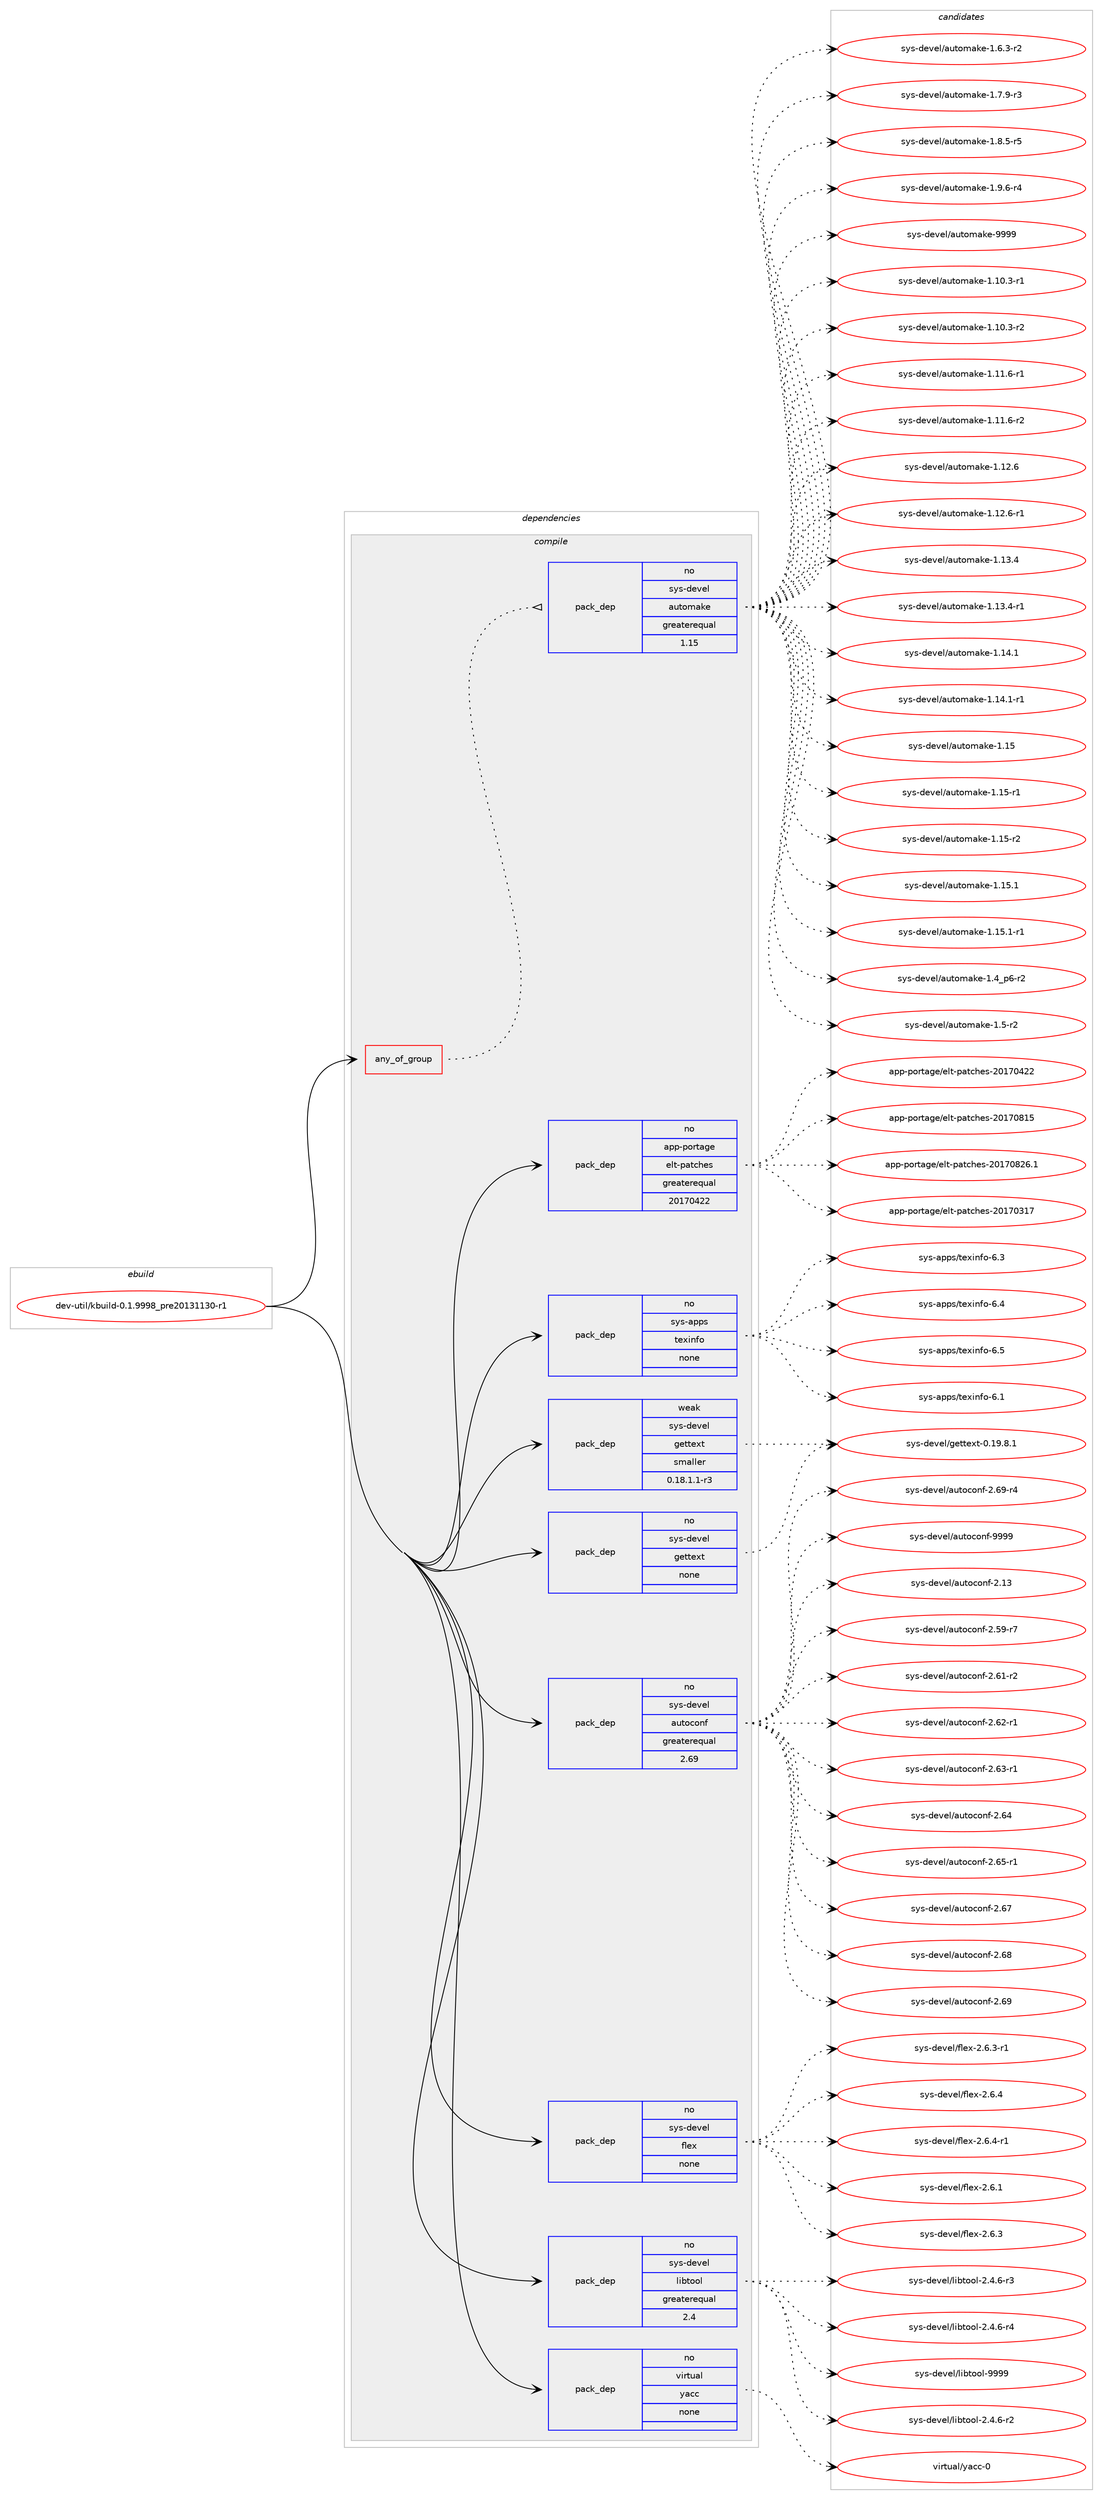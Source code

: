 digraph prolog {

# *************
# Graph options
# *************

newrank=true;
concentrate=true;
compound=true;
graph [rankdir=LR,fontname=Helvetica,fontsize=10,ranksep=1.5];#, ranksep=2.5, nodesep=0.2];
edge  [arrowhead=vee];
node  [fontname=Helvetica,fontsize=10];

# **********
# The ebuild
# **********

subgraph cluster_leftcol {
color=gray;
rank=same;
label=<<i>ebuild</i>>;
id [label="dev-util/kbuild-0.1.9998_pre20131130-r1", color=red, width=4, href="../dev-util/kbuild-0.1.9998_pre20131130-r1.svg"];
}

# ****************
# The dependencies
# ****************

subgraph cluster_midcol {
color=gray;
label=<<i>dependencies</i>>;
subgraph cluster_compile {
fillcolor="#eeeeee";
style=filled;
label=<<i>compile</i>>;
subgraph any4196 {
dependency286302 [label=<<TABLE BORDER="0" CELLBORDER="1" CELLSPACING="0" CELLPADDING="4"><TR><TD CELLPADDING="10">any_of_group</TD></TR></TABLE>>, shape=none, color=red];subgraph pack203746 {
dependency286303 [label=<<TABLE BORDER="0" CELLBORDER="1" CELLSPACING="0" CELLPADDING="4" WIDTH="220"><TR><TD ROWSPAN="6" CELLPADDING="30">pack_dep</TD></TR><TR><TD WIDTH="110">no</TD></TR><TR><TD>sys-devel</TD></TR><TR><TD>automake</TD></TR><TR><TD>greaterequal</TD></TR><TR><TD>1.15</TD></TR></TABLE>>, shape=none, color=blue];
}
dependency286302:e -> dependency286303:w [weight=20,style="dotted",arrowhead="oinv"];
}
id:e -> dependency286302:w [weight=20,style="solid",arrowhead="vee"];
subgraph pack203747 {
dependency286304 [label=<<TABLE BORDER="0" CELLBORDER="1" CELLSPACING="0" CELLPADDING="4" WIDTH="220"><TR><TD ROWSPAN="6" CELLPADDING="30">pack_dep</TD></TR><TR><TD WIDTH="110">no</TD></TR><TR><TD>app-portage</TD></TR><TR><TD>elt-patches</TD></TR><TR><TD>greaterequal</TD></TR><TR><TD>20170422</TD></TR></TABLE>>, shape=none, color=blue];
}
id:e -> dependency286304:w [weight=20,style="solid",arrowhead="vee"];
subgraph pack203748 {
dependency286305 [label=<<TABLE BORDER="0" CELLBORDER="1" CELLSPACING="0" CELLPADDING="4" WIDTH="220"><TR><TD ROWSPAN="6" CELLPADDING="30">pack_dep</TD></TR><TR><TD WIDTH="110">no</TD></TR><TR><TD>sys-apps</TD></TR><TR><TD>texinfo</TD></TR><TR><TD>none</TD></TR><TR><TD></TD></TR></TABLE>>, shape=none, color=blue];
}
id:e -> dependency286305:w [weight=20,style="solid",arrowhead="vee"];
subgraph pack203749 {
dependency286306 [label=<<TABLE BORDER="0" CELLBORDER="1" CELLSPACING="0" CELLPADDING="4" WIDTH="220"><TR><TD ROWSPAN="6" CELLPADDING="30">pack_dep</TD></TR><TR><TD WIDTH="110">no</TD></TR><TR><TD>sys-devel</TD></TR><TR><TD>autoconf</TD></TR><TR><TD>greaterequal</TD></TR><TR><TD>2.69</TD></TR></TABLE>>, shape=none, color=blue];
}
id:e -> dependency286306:w [weight=20,style="solid",arrowhead="vee"];
subgraph pack203750 {
dependency286307 [label=<<TABLE BORDER="0" CELLBORDER="1" CELLSPACING="0" CELLPADDING="4" WIDTH="220"><TR><TD ROWSPAN="6" CELLPADDING="30">pack_dep</TD></TR><TR><TD WIDTH="110">no</TD></TR><TR><TD>sys-devel</TD></TR><TR><TD>flex</TD></TR><TR><TD>none</TD></TR><TR><TD></TD></TR></TABLE>>, shape=none, color=blue];
}
id:e -> dependency286307:w [weight=20,style="solid",arrowhead="vee"];
subgraph pack203751 {
dependency286308 [label=<<TABLE BORDER="0" CELLBORDER="1" CELLSPACING="0" CELLPADDING="4" WIDTH="220"><TR><TD ROWSPAN="6" CELLPADDING="30">pack_dep</TD></TR><TR><TD WIDTH="110">no</TD></TR><TR><TD>sys-devel</TD></TR><TR><TD>gettext</TD></TR><TR><TD>none</TD></TR><TR><TD></TD></TR></TABLE>>, shape=none, color=blue];
}
id:e -> dependency286308:w [weight=20,style="solid",arrowhead="vee"];
subgraph pack203752 {
dependency286309 [label=<<TABLE BORDER="0" CELLBORDER="1" CELLSPACING="0" CELLPADDING="4" WIDTH="220"><TR><TD ROWSPAN="6" CELLPADDING="30">pack_dep</TD></TR><TR><TD WIDTH="110">no</TD></TR><TR><TD>sys-devel</TD></TR><TR><TD>libtool</TD></TR><TR><TD>greaterequal</TD></TR><TR><TD>2.4</TD></TR></TABLE>>, shape=none, color=blue];
}
id:e -> dependency286309:w [weight=20,style="solid",arrowhead="vee"];
subgraph pack203753 {
dependency286310 [label=<<TABLE BORDER="0" CELLBORDER="1" CELLSPACING="0" CELLPADDING="4" WIDTH="220"><TR><TD ROWSPAN="6" CELLPADDING="30">pack_dep</TD></TR><TR><TD WIDTH="110">no</TD></TR><TR><TD>virtual</TD></TR><TR><TD>yacc</TD></TR><TR><TD>none</TD></TR><TR><TD></TD></TR></TABLE>>, shape=none, color=blue];
}
id:e -> dependency286310:w [weight=20,style="solid",arrowhead="vee"];
subgraph pack203754 {
dependency286311 [label=<<TABLE BORDER="0" CELLBORDER="1" CELLSPACING="0" CELLPADDING="4" WIDTH="220"><TR><TD ROWSPAN="6" CELLPADDING="30">pack_dep</TD></TR><TR><TD WIDTH="110">weak</TD></TR><TR><TD>sys-devel</TD></TR><TR><TD>gettext</TD></TR><TR><TD>smaller</TD></TR><TR><TD>0.18.1.1-r3</TD></TR></TABLE>>, shape=none, color=blue];
}
id:e -> dependency286311:w [weight=20,style="solid",arrowhead="vee"];
}
subgraph cluster_compileandrun {
fillcolor="#eeeeee";
style=filled;
label=<<i>compile and run</i>>;
}
subgraph cluster_run {
fillcolor="#eeeeee";
style=filled;
label=<<i>run</i>>;
}
}

# **************
# The candidates
# **************

subgraph cluster_choices {
rank=same;
color=gray;
label=<<i>candidates</i>>;

subgraph choice203746 {
color=black;
nodesep=1;
choice11512111545100101118101108479711711611110997107101454946494846514511449 [label="sys-devel/automake-1.10.3-r1", color=red, width=4,href="../sys-devel/automake-1.10.3-r1.svg"];
choice11512111545100101118101108479711711611110997107101454946494846514511450 [label="sys-devel/automake-1.10.3-r2", color=red, width=4,href="../sys-devel/automake-1.10.3-r2.svg"];
choice11512111545100101118101108479711711611110997107101454946494946544511449 [label="sys-devel/automake-1.11.6-r1", color=red, width=4,href="../sys-devel/automake-1.11.6-r1.svg"];
choice11512111545100101118101108479711711611110997107101454946494946544511450 [label="sys-devel/automake-1.11.6-r2", color=red, width=4,href="../sys-devel/automake-1.11.6-r2.svg"];
choice1151211154510010111810110847971171161111099710710145494649504654 [label="sys-devel/automake-1.12.6", color=red, width=4,href="../sys-devel/automake-1.12.6.svg"];
choice11512111545100101118101108479711711611110997107101454946495046544511449 [label="sys-devel/automake-1.12.6-r1", color=red, width=4,href="../sys-devel/automake-1.12.6-r1.svg"];
choice1151211154510010111810110847971171161111099710710145494649514652 [label="sys-devel/automake-1.13.4", color=red, width=4,href="../sys-devel/automake-1.13.4.svg"];
choice11512111545100101118101108479711711611110997107101454946495146524511449 [label="sys-devel/automake-1.13.4-r1", color=red, width=4,href="../sys-devel/automake-1.13.4-r1.svg"];
choice1151211154510010111810110847971171161111099710710145494649524649 [label="sys-devel/automake-1.14.1", color=red, width=4,href="../sys-devel/automake-1.14.1.svg"];
choice11512111545100101118101108479711711611110997107101454946495246494511449 [label="sys-devel/automake-1.14.1-r1", color=red, width=4,href="../sys-devel/automake-1.14.1-r1.svg"];
choice115121115451001011181011084797117116111109971071014549464953 [label="sys-devel/automake-1.15", color=red, width=4,href="../sys-devel/automake-1.15.svg"];
choice1151211154510010111810110847971171161111099710710145494649534511449 [label="sys-devel/automake-1.15-r1", color=red, width=4,href="../sys-devel/automake-1.15-r1.svg"];
choice1151211154510010111810110847971171161111099710710145494649534511450 [label="sys-devel/automake-1.15-r2", color=red, width=4,href="../sys-devel/automake-1.15-r2.svg"];
choice1151211154510010111810110847971171161111099710710145494649534649 [label="sys-devel/automake-1.15.1", color=red, width=4,href="../sys-devel/automake-1.15.1.svg"];
choice11512111545100101118101108479711711611110997107101454946495346494511449 [label="sys-devel/automake-1.15.1-r1", color=red, width=4,href="../sys-devel/automake-1.15.1-r1.svg"];
choice115121115451001011181011084797117116111109971071014549465295112544511450 [label="sys-devel/automake-1.4_p6-r2", color=red, width=4,href="../sys-devel/automake-1.4_p6-r2.svg"];
choice11512111545100101118101108479711711611110997107101454946534511450 [label="sys-devel/automake-1.5-r2", color=red, width=4,href="../sys-devel/automake-1.5-r2.svg"];
choice115121115451001011181011084797117116111109971071014549465446514511450 [label="sys-devel/automake-1.6.3-r2", color=red, width=4,href="../sys-devel/automake-1.6.3-r2.svg"];
choice115121115451001011181011084797117116111109971071014549465546574511451 [label="sys-devel/automake-1.7.9-r3", color=red, width=4,href="../sys-devel/automake-1.7.9-r3.svg"];
choice115121115451001011181011084797117116111109971071014549465646534511453 [label="sys-devel/automake-1.8.5-r5", color=red, width=4,href="../sys-devel/automake-1.8.5-r5.svg"];
choice115121115451001011181011084797117116111109971071014549465746544511452 [label="sys-devel/automake-1.9.6-r4", color=red, width=4,href="../sys-devel/automake-1.9.6-r4.svg"];
choice115121115451001011181011084797117116111109971071014557575757 [label="sys-devel/automake-9999", color=red, width=4,href="../sys-devel/automake-9999.svg"];
dependency286303:e -> choice11512111545100101118101108479711711611110997107101454946494846514511449:w [style=dotted,weight="100"];
dependency286303:e -> choice11512111545100101118101108479711711611110997107101454946494846514511450:w [style=dotted,weight="100"];
dependency286303:e -> choice11512111545100101118101108479711711611110997107101454946494946544511449:w [style=dotted,weight="100"];
dependency286303:e -> choice11512111545100101118101108479711711611110997107101454946494946544511450:w [style=dotted,weight="100"];
dependency286303:e -> choice1151211154510010111810110847971171161111099710710145494649504654:w [style=dotted,weight="100"];
dependency286303:e -> choice11512111545100101118101108479711711611110997107101454946495046544511449:w [style=dotted,weight="100"];
dependency286303:e -> choice1151211154510010111810110847971171161111099710710145494649514652:w [style=dotted,weight="100"];
dependency286303:e -> choice11512111545100101118101108479711711611110997107101454946495146524511449:w [style=dotted,weight="100"];
dependency286303:e -> choice1151211154510010111810110847971171161111099710710145494649524649:w [style=dotted,weight="100"];
dependency286303:e -> choice11512111545100101118101108479711711611110997107101454946495246494511449:w [style=dotted,weight="100"];
dependency286303:e -> choice115121115451001011181011084797117116111109971071014549464953:w [style=dotted,weight="100"];
dependency286303:e -> choice1151211154510010111810110847971171161111099710710145494649534511449:w [style=dotted,weight="100"];
dependency286303:e -> choice1151211154510010111810110847971171161111099710710145494649534511450:w [style=dotted,weight="100"];
dependency286303:e -> choice1151211154510010111810110847971171161111099710710145494649534649:w [style=dotted,weight="100"];
dependency286303:e -> choice11512111545100101118101108479711711611110997107101454946495346494511449:w [style=dotted,weight="100"];
dependency286303:e -> choice115121115451001011181011084797117116111109971071014549465295112544511450:w [style=dotted,weight="100"];
dependency286303:e -> choice11512111545100101118101108479711711611110997107101454946534511450:w [style=dotted,weight="100"];
dependency286303:e -> choice115121115451001011181011084797117116111109971071014549465446514511450:w [style=dotted,weight="100"];
dependency286303:e -> choice115121115451001011181011084797117116111109971071014549465546574511451:w [style=dotted,weight="100"];
dependency286303:e -> choice115121115451001011181011084797117116111109971071014549465646534511453:w [style=dotted,weight="100"];
dependency286303:e -> choice115121115451001011181011084797117116111109971071014549465746544511452:w [style=dotted,weight="100"];
dependency286303:e -> choice115121115451001011181011084797117116111109971071014557575757:w [style=dotted,weight="100"];
}
subgraph choice203747 {
color=black;
nodesep=1;
choice97112112451121111141169710310147101108116451129711699104101115455048495548514955 [label="app-portage/elt-patches-20170317", color=red, width=4,href="../app-portage/elt-patches-20170317.svg"];
choice97112112451121111141169710310147101108116451129711699104101115455048495548525050 [label="app-portage/elt-patches-20170422", color=red, width=4,href="../app-portage/elt-patches-20170422.svg"];
choice97112112451121111141169710310147101108116451129711699104101115455048495548564953 [label="app-portage/elt-patches-20170815", color=red, width=4,href="../app-portage/elt-patches-20170815.svg"];
choice971121124511211111411697103101471011081164511297116991041011154550484955485650544649 [label="app-portage/elt-patches-20170826.1", color=red, width=4,href="../app-portage/elt-patches-20170826.1.svg"];
dependency286304:e -> choice97112112451121111141169710310147101108116451129711699104101115455048495548514955:w [style=dotted,weight="100"];
dependency286304:e -> choice97112112451121111141169710310147101108116451129711699104101115455048495548525050:w [style=dotted,weight="100"];
dependency286304:e -> choice97112112451121111141169710310147101108116451129711699104101115455048495548564953:w [style=dotted,weight="100"];
dependency286304:e -> choice971121124511211111411697103101471011081164511297116991041011154550484955485650544649:w [style=dotted,weight="100"];
}
subgraph choice203748 {
color=black;
nodesep=1;
choice11512111545971121121154711610112010511010211145544649 [label="sys-apps/texinfo-6.1", color=red, width=4,href="../sys-apps/texinfo-6.1.svg"];
choice11512111545971121121154711610112010511010211145544651 [label="sys-apps/texinfo-6.3", color=red, width=4,href="../sys-apps/texinfo-6.3.svg"];
choice11512111545971121121154711610112010511010211145544652 [label="sys-apps/texinfo-6.4", color=red, width=4,href="../sys-apps/texinfo-6.4.svg"];
choice11512111545971121121154711610112010511010211145544653 [label="sys-apps/texinfo-6.5", color=red, width=4,href="../sys-apps/texinfo-6.5.svg"];
dependency286305:e -> choice11512111545971121121154711610112010511010211145544649:w [style=dotted,weight="100"];
dependency286305:e -> choice11512111545971121121154711610112010511010211145544651:w [style=dotted,weight="100"];
dependency286305:e -> choice11512111545971121121154711610112010511010211145544652:w [style=dotted,weight="100"];
dependency286305:e -> choice11512111545971121121154711610112010511010211145544653:w [style=dotted,weight="100"];
}
subgraph choice203749 {
color=black;
nodesep=1;
choice115121115451001011181011084797117116111991111101024550464951 [label="sys-devel/autoconf-2.13", color=red, width=4,href="../sys-devel/autoconf-2.13.svg"];
choice1151211154510010111810110847971171161119911111010245504653574511455 [label="sys-devel/autoconf-2.59-r7", color=red, width=4,href="../sys-devel/autoconf-2.59-r7.svg"];
choice1151211154510010111810110847971171161119911111010245504654494511450 [label="sys-devel/autoconf-2.61-r2", color=red, width=4,href="../sys-devel/autoconf-2.61-r2.svg"];
choice1151211154510010111810110847971171161119911111010245504654504511449 [label="sys-devel/autoconf-2.62-r1", color=red, width=4,href="../sys-devel/autoconf-2.62-r1.svg"];
choice1151211154510010111810110847971171161119911111010245504654514511449 [label="sys-devel/autoconf-2.63-r1", color=red, width=4,href="../sys-devel/autoconf-2.63-r1.svg"];
choice115121115451001011181011084797117116111991111101024550465452 [label="sys-devel/autoconf-2.64", color=red, width=4,href="../sys-devel/autoconf-2.64.svg"];
choice1151211154510010111810110847971171161119911111010245504654534511449 [label="sys-devel/autoconf-2.65-r1", color=red, width=4,href="../sys-devel/autoconf-2.65-r1.svg"];
choice115121115451001011181011084797117116111991111101024550465455 [label="sys-devel/autoconf-2.67", color=red, width=4,href="../sys-devel/autoconf-2.67.svg"];
choice115121115451001011181011084797117116111991111101024550465456 [label="sys-devel/autoconf-2.68", color=red, width=4,href="../sys-devel/autoconf-2.68.svg"];
choice115121115451001011181011084797117116111991111101024550465457 [label="sys-devel/autoconf-2.69", color=red, width=4,href="../sys-devel/autoconf-2.69.svg"];
choice1151211154510010111810110847971171161119911111010245504654574511452 [label="sys-devel/autoconf-2.69-r4", color=red, width=4,href="../sys-devel/autoconf-2.69-r4.svg"];
choice115121115451001011181011084797117116111991111101024557575757 [label="sys-devel/autoconf-9999", color=red, width=4,href="../sys-devel/autoconf-9999.svg"];
dependency286306:e -> choice115121115451001011181011084797117116111991111101024550464951:w [style=dotted,weight="100"];
dependency286306:e -> choice1151211154510010111810110847971171161119911111010245504653574511455:w [style=dotted,weight="100"];
dependency286306:e -> choice1151211154510010111810110847971171161119911111010245504654494511450:w [style=dotted,weight="100"];
dependency286306:e -> choice1151211154510010111810110847971171161119911111010245504654504511449:w [style=dotted,weight="100"];
dependency286306:e -> choice1151211154510010111810110847971171161119911111010245504654514511449:w [style=dotted,weight="100"];
dependency286306:e -> choice115121115451001011181011084797117116111991111101024550465452:w [style=dotted,weight="100"];
dependency286306:e -> choice1151211154510010111810110847971171161119911111010245504654534511449:w [style=dotted,weight="100"];
dependency286306:e -> choice115121115451001011181011084797117116111991111101024550465455:w [style=dotted,weight="100"];
dependency286306:e -> choice115121115451001011181011084797117116111991111101024550465456:w [style=dotted,weight="100"];
dependency286306:e -> choice115121115451001011181011084797117116111991111101024550465457:w [style=dotted,weight="100"];
dependency286306:e -> choice1151211154510010111810110847971171161119911111010245504654574511452:w [style=dotted,weight="100"];
dependency286306:e -> choice115121115451001011181011084797117116111991111101024557575757:w [style=dotted,weight="100"];
}
subgraph choice203750 {
color=black;
nodesep=1;
choice1151211154510010111810110847102108101120455046544649 [label="sys-devel/flex-2.6.1", color=red, width=4,href="../sys-devel/flex-2.6.1.svg"];
choice1151211154510010111810110847102108101120455046544651 [label="sys-devel/flex-2.6.3", color=red, width=4,href="../sys-devel/flex-2.6.3.svg"];
choice11512111545100101118101108471021081011204550465446514511449 [label="sys-devel/flex-2.6.3-r1", color=red, width=4,href="../sys-devel/flex-2.6.3-r1.svg"];
choice1151211154510010111810110847102108101120455046544652 [label="sys-devel/flex-2.6.4", color=red, width=4,href="../sys-devel/flex-2.6.4.svg"];
choice11512111545100101118101108471021081011204550465446524511449 [label="sys-devel/flex-2.6.4-r1", color=red, width=4,href="../sys-devel/flex-2.6.4-r1.svg"];
dependency286307:e -> choice1151211154510010111810110847102108101120455046544649:w [style=dotted,weight="100"];
dependency286307:e -> choice1151211154510010111810110847102108101120455046544651:w [style=dotted,weight="100"];
dependency286307:e -> choice11512111545100101118101108471021081011204550465446514511449:w [style=dotted,weight="100"];
dependency286307:e -> choice1151211154510010111810110847102108101120455046544652:w [style=dotted,weight="100"];
dependency286307:e -> choice11512111545100101118101108471021081011204550465446524511449:w [style=dotted,weight="100"];
}
subgraph choice203751 {
color=black;
nodesep=1;
choice1151211154510010111810110847103101116116101120116454846495746564649 [label="sys-devel/gettext-0.19.8.1", color=red, width=4,href="../sys-devel/gettext-0.19.8.1.svg"];
dependency286308:e -> choice1151211154510010111810110847103101116116101120116454846495746564649:w [style=dotted,weight="100"];
}
subgraph choice203752 {
color=black;
nodesep=1;
choice1151211154510010111810110847108105981161111111084550465246544511450 [label="sys-devel/libtool-2.4.6-r2", color=red, width=4,href="../sys-devel/libtool-2.4.6-r2.svg"];
choice1151211154510010111810110847108105981161111111084550465246544511451 [label="sys-devel/libtool-2.4.6-r3", color=red, width=4,href="../sys-devel/libtool-2.4.6-r3.svg"];
choice1151211154510010111810110847108105981161111111084550465246544511452 [label="sys-devel/libtool-2.4.6-r4", color=red, width=4,href="../sys-devel/libtool-2.4.6-r4.svg"];
choice1151211154510010111810110847108105981161111111084557575757 [label="sys-devel/libtool-9999", color=red, width=4,href="../sys-devel/libtool-9999.svg"];
dependency286309:e -> choice1151211154510010111810110847108105981161111111084550465246544511450:w [style=dotted,weight="100"];
dependency286309:e -> choice1151211154510010111810110847108105981161111111084550465246544511451:w [style=dotted,weight="100"];
dependency286309:e -> choice1151211154510010111810110847108105981161111111084550465246544511452:w [style=dotted,weight="100"];
dependency286309:e -> choice1151211154510010111810110847108105981161111111084557575757:w [style=dotted,weight="100"];
}
subgraph choice203753 {
color=black;
nodesep=1;
choice11810511411611797108471219799994548 [label="virtual/yacc-0", color=red, width=4,href="../virtual/yacc-0.svg"];
dependency286310:e -> choice11810511411611797108471219799994548:w [style=dotted,weight="100"];
}
subgraph choice203754 {
color=black;
nodesep=1;
choice1151211154510010111810110847103101116116101120116454846495746564649 [label="sys-devel/gettext-0.19.8.1", color=red, width=4,href="../sys-devel/gettext-0.19.8.1.svg"];
dependency286311:e -> choice1151211154510010111810110847103101116116101120116454846495746564649:w [style=dotted,weight="100"];
}
}

}
